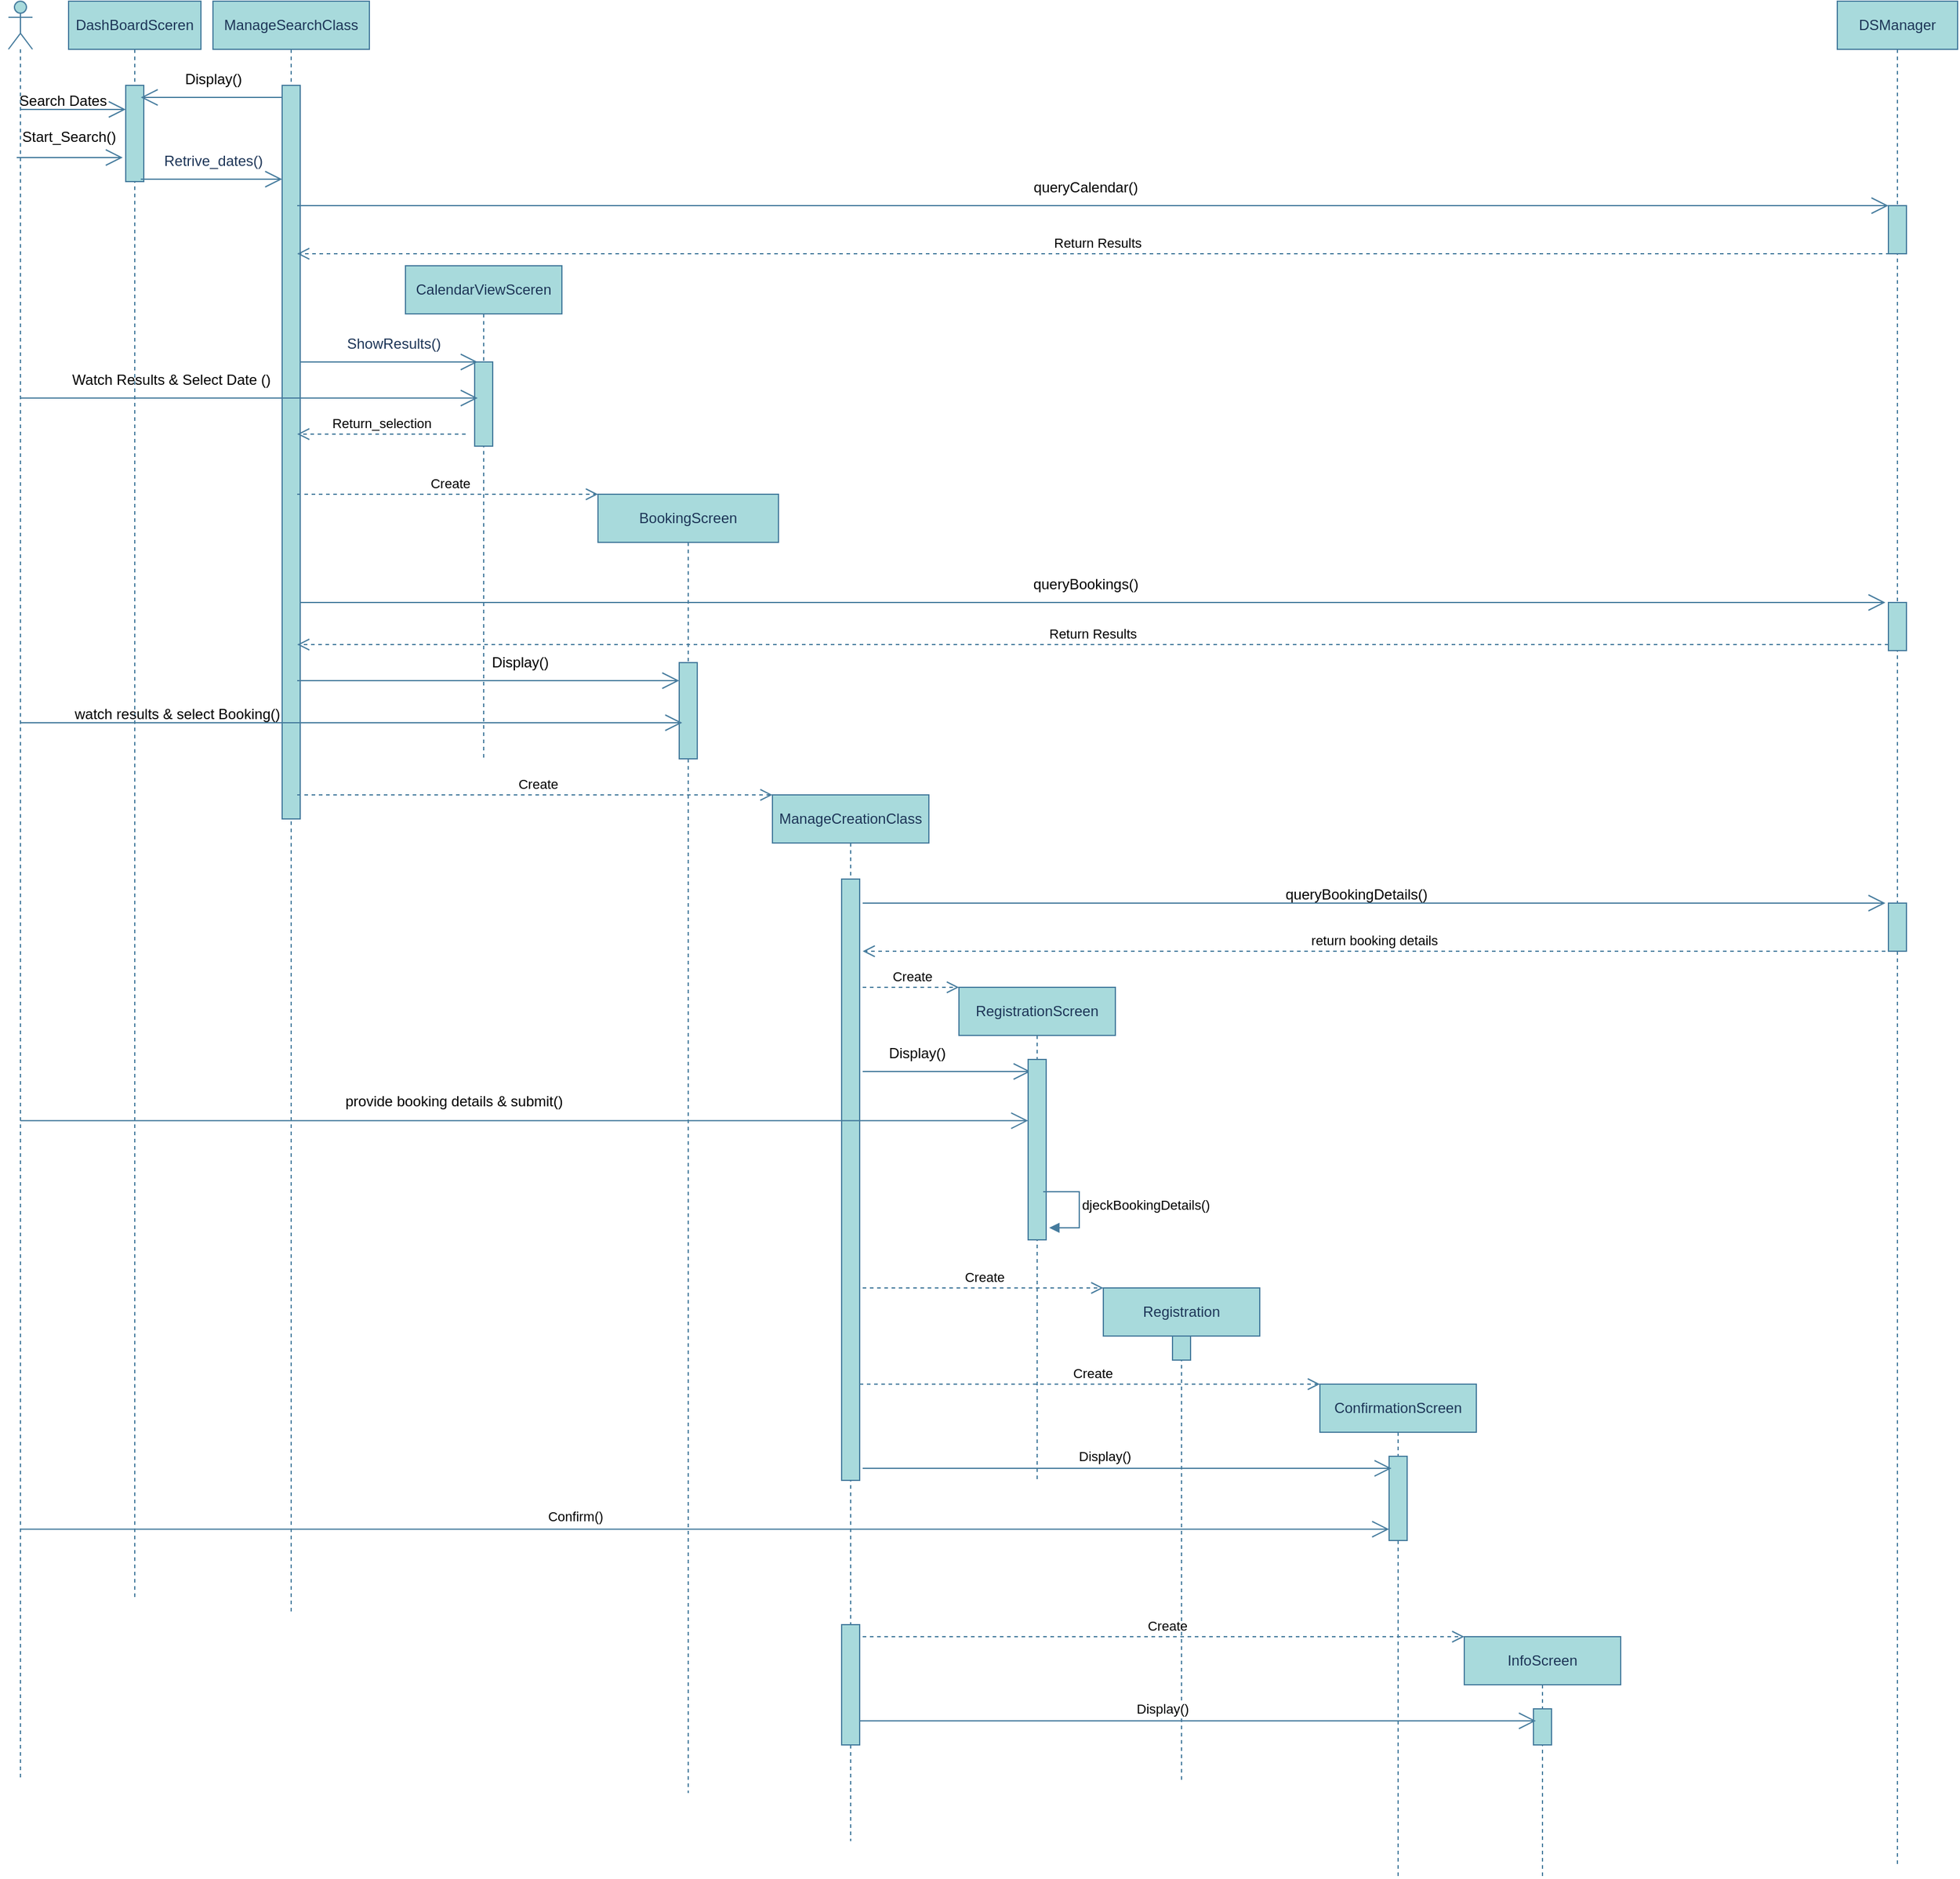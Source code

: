 <mxfile version="26.2.15">
  <diagram name="Page-1" id="N0a0t9EPoNQZTWMjrFMl">
    <mxGraphModel dx="2329" dy="1200" grid="1" gridSize="10" guides="1" tooltips="1" connect="1" arrows="1" fold="1" page="1" pageScale="1" pageWidth="850" pageHeight="1100" math="0" shadow="0">
      <root>
        <mxCell id="0" />
        <mxCell id="1" parent="0" />
        <mxCell id="Lms2Rw09FnlUKu-rwCS1-1" value="" style="shape=umlLifeline;perimeter=lifelinePerimeter;whiteSpace=wrap;html=1;container=1;dropTarget=0;collapsible=0;recursiveResize=0;outlineConnect=0;portConstraint=eastwest;newEdgeStyle={&quot;curved&quot;:0,&quot;rounded&quot;:0};participant=umlActor;labelBackgroundColor=none;fillColor=#A8DADC;strokeColor=#457B9D;fontColor=#1D3557;" parent="1" vertex="1">
          <mxGeometry x="10" width="20" height="1480" as="geometry" />
        </mxCell>
        <mxCell id="Lms2Rw09FnlUKu-rwCS1-2" value="DashBoardSceren" style="shape=umlLifeline;perimeter=lifelinePerimeter;whiteSpace=wrap;html=1;container=1;dropTarget=0;collapsible=0;recursiveResize=0;outlineConnect=0;portConstraint=eastwest;newEdgeStyle={&quot;curved&quot;:0,&quot;rounded&quot;:0};labelBackgroundColor=none;fillColor=#A8DADC;strokeColor=#457B9D;fontColor=#1D3557;" parent="1" vertex="1">
          <mxGeometry x="60" width="110" height="1330" as="geometry" />
        </mxCell>
        <mxCell id="Lms2Rw09FnlUKu-rwCS1-20" value="" style="html=1;points=[[0,0,0,0,5],[0,1,0,0,-5],[1,0,0,0,5],[1,1,0,0,-5]];perimeter=orthogonalPerimeter;outlineConnect=0;targetShapes=umlLifeline;portConstraint=eastwest;newEdgeStyle={&quot;curved&quot;:0,&quot;rounded&quot;:0};labelBackgroundColor=none;fillColor=#A8DADC;strokeColor=#457B9D;fontColor=#1D3557;" parent="Lms2Rw09FnlUKu-rwCS1-2" vertex="1">
          <mxGeometry x="47.5" y="70" width="15" height="80" as="geometry" />
        </mxCell>
        <mxCell id="Lms2Rw09FnlUKu-rwCS1-3" value="DSManager" style="shape=umlLifeline;perimeter=lifelinePerimeter;whiteSpace=wrap;html=1;container=1;dropTarget=0;collapsible=0;recursiveResize=0;outlineConnect=0;portConstraint=eastwest;newEdgeStyle={&quot;curved&quot;:0,&quot;rounded&quot;:0};labelBackgroundColor=none;fillColor=#A8DADC;strokeColor=#457B9D;fontColor=#1D3557;" parent="1" vertex="1">
          <mxGeometry x="1530" width="100" height="1550" as="geometry" />
        </mxCell>
        <mxCell id="Lms2Rw09FnlUKu-rwCS1-4" value="" style="html=1;points=[[0,0,0,0,5],[0,1,0,0,-5],[1,0,0,0,5],[1,1,0,0,-5]];perimeter=orthogonalPerimeter;outlineConnect=0;targetShapes=umlLifeline;portConstraint=eastwest;newEdgeStyle={&quot;curved&quot;:0,&quot;rounded&quot;:0};labelBackgroundColor=none;fillColor=#A8DADC;strokeColor=#457B9D;fontColor=#1D3557;" parent="Lms2Rw09FnlUKu-rwCS1-3" vertex="1">
          <mxGeometry x="42.5" y="170" width="15" height="40" as="geometry" />
        </mxCell>
        <mxCell id="Lms2Rw09FnlUKu-rwCS1-5" value="" style="html=1;points=[[0,0,0,0,5],[0,1,0,0,-5],[1,0,0,0,5],[1,1,0,0,-5]];perimeter=orthogonalPerimeter;outlineConnect=0;targetShapes=umlLifeline;portConstraint=eastwest;newEdgeStyle={&quot;curved&quot;:0,&quot;rounded&quot;:0};labelBackgroundColor=none;fillColor=#A8DADC;strokeColor=#457B9D;fontColor=#1D3557;" parent="Lms2Rw09FnlUKu-rwCS1-3" vertex="1">
          <mxGeometry x="42.5" y="500" width="15" height="40" as="geometry" />
        </mxCell>
        <mxCell id="Lms2Rw09FnlUKu-rwCS1-52" value="" style="html=1;points=[[0,0,0,0,5],[0,1,0,0,-5],[1,0,0,0,5],[1,1,0,0,-5]];perimeter=orthogonalPerimeter;outlineConnect=0;targetShapes=umlLifeline;portConstraint=eastwest;newEdgeStyle={&quot;curved&quot;:0,&quot;rounded&quot;:0};labelBackgroundColor=none;fillColor=#A8DADC;strokeColor=#457B9D;fontColor=#1D3557;" parent="Lms2Rw09FnlUKu-rwCS1-3" vertex="1">
          <mxGeometry x="42.5" y="750" width="15" height="40" as="geometry" />
        </mxCell>
        <mxCell id="Lms2Rw09FnlUKu-rwCS1-8" value="ManageSearchClass" style="shape=umlLifeline;perimeter=lifelinePerimeter;whiteSpace=wrap;html=1;container=1;dropTarget=0;collapsible=0;recursiveResize=0;outlineConnect=0;portConstraint=eastwest;newEdgeStyle={&quot;curved&quot;:0,&quot;rounded&quot;:0};labelBackgroundColor=none;fillColor=#A8DADC;strokeColor=#457B9D;fontColor=#1D3557;" parent="1" vertex="1">
          <mxGeometry x="180" width="130" height="1340" as="geometry" />
        </mxCell>
        <mxCell id="Lms2Rw09FnlUKu-rwCS1-9" value="" style="html=1;points=[[0,0,0,0,5],[0,1,0,0,-5],[1,0,0,0,5],[1,1,0,0,-5]];perimeter=orthogonalPerimeter;outlineConnect=0;targetShapes=umlLifeline;portConstraint=eastwest;newEdgeStyle={&quot;curved&quot;:0,&quot;rounded&quot;:0};labelBackgroundColor=none;fillColor=#A8DADC;strokeColor=#457B9D;fontColor=#1D3557;" parent="Lms2Rw09FnlUKu-rwCS1-8" vertex="1">
          <mxGeometry x="57.5" y="70" width="15" height="610" as="geometry" />
        </mxCell>
        <mxCell id="Lms2Rw09FnlUKu-rwCS1-10" value="BookingScreen" style="shape=umlLifeline;perimeter=lifelinePerimeter;whiteSpace=wrap;html=1;container=1;dropTarget=0;collapsible=0;recursiveResize=0;outlineConnect=0;portConstraint=eastwest;newEdgeStyle={&quot;curved&quot;:0,&quot;rounded&quot;:0};strokeColor=#457B9D;fontColor=#1D3557;fillColor=#A8DADC;" parent="1" vertex="1">
          <mxGeometry x="500" y="410" width="150" height="1080" as="geometry" />
        </mxCell>
        <mxCell id="Lms2Rw09FnlUKu-rwCS1-11" value="" style="html=1;points=[[0,0,0,0,5],[0,1,0,0,-5],[1,0,0,0,5],[1,1,0,0,-5]];perimeter=orthogonalPerimeter;outlineConnect=0;targetShapes=umlLifeline;portConstraint=eastwest;newEdgeStyle={&quot;curved&quot;:0,&quot;rounded&quot;:0};labelBackgroundColor=none;fillColor=#A8DADC;strokeColor=#457B9D;fontColor=#1D3557;" parent="Lms2Rw09FnlUKu-rwCS1-10" vertex="1">
          <mxGeometry x="67.5" y="140" width="15" height="80" as="geometry" />
        </mxCell>
        <mxCell id="Lms2Rw09FnlUKu-rwCS1-14" value="CalendarViewSceren" style="shape=umlLifeline;perimeter=lifelinePerimeter;whiteSpace=wrap;html=1;container=1;dropTarget=0;collapsible=0;recursiveResize=0;outlineConnect=0;portConstraint=eastwest;newEdgeStyle={&quot;curved&quot;:0,&quot;rounded&quot;:0};labelBackgroundColor=none;fillColor=#A8DADC;strokeColor=#457B9D;fontColor=#1D3557;" parent="1" vertex="1">
          <mxGeometry x="340" y="220" width="130" height="410" as="geometry" />
        </mxCell>
        <mxCell id="Lms2Rw09FnlUKu-rwCS1-32" value="" style="html=1;points=[[0,0,0,0,5],[0,1,0,0,-5],[1,0,0,0,5],[1,1,0,0,-5]];perimeter=orthogonalPerimeter;outlineConnect=0;targetShapes=umlLifeline;portConstraint=eastwest;newEdgeStyle={&quot;curved&quot;:0,&quot;rounded&quot;:0};labelBackgroundColor=none;fillColor=#A8DADC;strokeColor=#457B9D;fontColor=#1D3557;" parent="Lms2Rw09FnlUKu-rwCS1-14" vertex="1">
          <mxGeometry x="57.5" y="80" width="15" height="70" as="geometry" />
        </mxCell>
        <mxCell id="Lms2Rw09FnlUKu-rwCS1-17" value="ManageCreationClass" style="shape=umlLifeline;perimeter=lifelinePerimeter;whiteSpace=wrap;html=1;container=1;dropTarget=0;collapsible=0;recursiveResize=0;outlineConnect=0;portConstraint=eastwest;newEdgeStyle={&quot;curved&quot;:0,&quot;rounded&quot;:0};labelBackgroundColor=none;fillColor=#A8DADC;strokeColor=#457B9D;fontColor=#1D3557;" parent="1" vertex="1">
          <mxGeometry x="645" y="660" width="130" height="870" as="geometry" />
        </mxCell>
        <mxCell id="Lms2Rw09FnlUKu-rwCS1-58" value="" style="html=1;points=[[0,0,0,0,5],[0,1,0,0,-5],[1,0,0,0,5],[1,1,0,0,-5]];perimeter=orthogonalPerimeter;outlineConnect=0;targetShapes=umlLifeline;portConstraint=eastwest;newEdgeStyle={&quot;curved&quot;:0,&quot;rounded&quot;:0};labelBackgroundColor=none;fillColor=#A8DADC;strokeColor=#457B9D;fontColor=#1D3557;" parent="Lms2Rw09FnlUKu-rwCS1-17" vertex="1">
          <mxGeometry x="57.5" y="70" width="15" height="500" as="geometry" />
        </mxCell>
        <mxCell id="EBZgVdZOEo4wGRid4a5R-24" value="" style="html=1;points=[[0,0,0,0,5],[0,1,0,0,-5],[1,0,0,0,5],[1,1,0,0,-5]];perimeter=orthogonalPerimeter;outlineConnect=0;targetShapes=umlLifeline;portConstraint=eastwest;newEdgeStyle={&quot;curved&quot;:0,&quot;rounded&quot;:0};labelBackgroundColor=none;fillColor=#A8DADC;strokeColor=#457B9D;fontColor=#1D3557;" parent="Lms2Rw09FnlUKu-rwCS1-17" vertex="1">
          <mxGeometry x="57.5" y="690" width="15" height="100" as="geometry" />
        </mxCell>
        <mxCell id="Lms2Rw09FnlUKu-rwCS1-19" value="Search Dates" style="text;html=1;align=center;verticalAlign=middle;resizable=0;points=[];autosize=1;strokeColor=none;fillColor=none;" parent="1" vertex="1">
          <mxGeometry x="5" y="68" width="100" height="30" as="geometry" />
        </mxCell>
        <mxCell id="Lms2Rw09FnlUKu-rwCS1-21" value="" style="endArrow=open;endFill=1;endSize=12;html=1;rounded=0;labelBackgroundColor=none;fontColor=default;strokeColor=#457B9D;" parent="1" target="Lms2Rw09FnlUKu-rwCS1-20" edge="1">
          <mxGeometry width="160" relative="1" as="geometry">
            <mxPoint x="20" y="90" as="sourcePoint" />
            <mxPoint x="98" y="90" as="targetPoint" />
          </mxGeometry>
        </mxCell>
        <mxCell id="Lms2Rw09FnlUKu-rwCS1-22" value="" style="endArrow=open;endFill=1;endSize=12;html=1;rounded=0;labelBackgroundColor=none;fontColor=default;strokeColor=#457B9D;" parent="1" edge="1">
          <mxGeometry width="160" relative="1" as="geometry">
            <mxPoint x="16.855" y="130" as="sourcePoint" />
            <mxPoint x="105" y="130" as="targetPoint" />
          </mxGeometry>
        </mxCell>
        <mxCell id="Lms2Rw09FnlUKu-rwCS1-23" value="Start_Search()" style="text;html=1;align=center;verticalAlign=middle;resizable=0;points=[];autosize=1;strokeColor=none;fillColor=none;" parent="1" vertex="1">
          <mxGeometry x="10" y="98" width="100" height="30" as="geometry" />
        </mxCell>
        <mxCell id="Lms2Rw09FnlUKu-rwCS1-24" value="" style="endArrow=open;endFill=1;endSize=12;html=1;rounded=0;labelBackgroundColor=none;fontColor=default;strokeColor=#457B9D;" parent="1" edge="1">
          <mxGeometry width="160" relative="1" as="geometry">
            <mxPoint x="237.5" y="80" as="sourcePoint" />
            <mxPoint x="120" y="80" as="targetPoint" />
            <Array as="points">
              <mxPoint x="199.5" y="80" />
              <mxPoint x="149.5" y="80" />
            </Array>
          </mxGeometry>
        </mxCell>
        <mxCell id="Lms2Rw09FnlUKu-rwCS1-25" value="Display()" style="text;html=1;align=center;verticalAlign=middle;resizable=0;points=[];autosize=1;strokeColor=none;fillColor=none;" parent="1" vertex="1">
          <mxGeometry x="145" y="50" width="70" height="30" as="geometry" />
        </mxCell>
        <mxCell id="Lms2Rw09FnlUKu-rwCS1-26" value="Retrive_dates()" style="text;html=1;align=center;verticalAlign=middle;resizable=0;points=[];autosize=1;strokeColor=none;fillColor=none;fontColor=#1D3557;labelBackgroundColor=none;" parent="1" vertex="1">
          <mxGeometry x="125" y="118" width="110" height="30" as="geometry" />
        </mxCell>
        <mxCell id="Lms2Rw09FnlUKu-rwCS1-27" value="" style="endArrow=open;endFill=1;endSize=12;html=1;rounded=0;labelBackgroundColor=none;fontColor=default;strokeColor=#457B9D;" parent="1" target="Lms2Rw09FnlUKu-rwCS1-9" edge="1">
          <mxGeometry width="160" relative="1" as="geometry">
            <mxPoint x="120.005" y="148" as="sourcePoint" />
            <mxPoint x="208.15" y="148" as="targetPoint" />
          </mxGeometry>
        </mxCell>
        <mxCell id="Lms2Rw09FnlUKu-rwCS1-28" value="" style="endArrow=open;endFill=1;endSize=12;html=1;rounded=0;labelBackgroundColor=none;fontColor=default;strokeColor=#457B9D;" parent="1" target="Lms2Rw09FnlUKu-rwCS1-4" edge="1">
          <mxGeometry width="160" relative="1" as="geometry">
            <mxPoint x="250" y="170" as="sourcePoint" />
            <mxPoint x="1325" y="170" as="targetPoint" />
            <Array as="points">
              <mxPoint x="320" y="170" />
            </Array>
          </mxGeometry>
        </mxCell>
        <mxCell id="Lms2Rw09FnlUKu-rwCS1-29" value="queryCalendar()" style="text;html=1;align=center;verticalAlign=middle;resizable=0;points=[];autosize=1;strokeColor=none;fillColor=none;" parent="1" vertex="1">
          <mxGeometry x="850" y="140" width="110" height="30" as="geometry" />
        </mxCell>
        <mxCell id="Lms2Rw09FnlUKu-rwCS1-30" value="Return Results" style="html=1;verticalAlign=bottom;endArrow=open;dashed=1;endSize=8;curved=0;rounded=0;strokeColor=#457B9D;fontColor=default;labelBackgroundColor=none;" parent="1" source="Lms2Rw09FnlUKu-rwCS1-3" edge="1">
          <mxGeometry relative="1" as="geometry">
            <mxPoint x="1325" y="210" as="sourcePoint" />
            <mxPoint x="250" y="210" as="targetPoint" />
          </mxGeometry>
        </mxCell>
        <mxCell id="Lms2Rw09FnlUKu-rwCS1-31" value="" style="endArrow=open;endFill=1;endSize=12;html=1;rounded=0;labelBackgroundColor=none;fontColor=default;strokeColor=#457B9D;" parent="1" edge="1">
          <mxGeometry width="160" relative="1" as="geometry">
            <mxPoint x="253" y="300" as="sourcePoint" />
            <mxPoint x="400" y="300" as="targetPoint" />
          </mxGeometry>
        </mxCell>
        <mxCell id="Lms2Rw09FnlUKu-rwCS1-33" value="ShowResults()" style="text;html=1;align=center;verticalAlign=middle;resizable=0;points=[];autosize=1;strokeColor=none;fillColor=none;fontColor=#1D3557;labelBackgroundColor=none;" parent="1" vertex="1">
          <mxGeometry x="280" y="270" width="100" height="30" as="geometry" />
        </mxCell>
        <mxCell id="Lms2Rw09FnlUKu-rwCS1-34" value="" style="endArrow=open;endFill=1;endSize=12;html=1;rounded=0;labelBackgroundColor=none;fontColor=default;strokeColor=#457B9D;" parent="1" edge="1">
          <mxGeometry width="160" relative="1" as="geometry">
            <mxPoint x="20.004" y="330" as="sourcePoint" />
            <mxPoint x="400" y="330" as="targetPoint" />
          </mxGeometry>
        </mxCell>
        <mxCell id="Lms2Rw09FnlUKu-rwCS1-36" value="Watch Results &amp;amp; Select Date ()" style="text;html=1;align=center;verticalAlign=middle;resizable=0;points=[];autosize=1;strokeColor=none;fillColor=none;" parent="1" vertex="1">
          <mxGeometry x="50" y="300" width="190" height="30" as="geometry" />
        </mxCell>
        <mxCell id="Lms2Rw09FnlUKu-rwCS1-39" value="Return_selection" style="html=1;verticalAlign=bottom;endArrow=open;dashed=1;endSize=8;curved=0;rounded=0;strokeColor=#457B9D;fontColor=default;labelBackgroundColor=none;" parent="1" edge="1">
          <mxGeometry relative="1" as="geometry">
            <mxPoint x="390" y="360" as="sourcePoint" />
            <mxPoint x="250" y="360" as="targetPoint" />
          </mxGeometry>
        </mxCell>
        <mxCell id="Lms2Rw09FnlUKu-rwCS1-40" value="Create" style="html=1;verticalAlign=bottom;endArrow=open;dashed=1;endSize=8;curved=0;rounded=0;strokeColor=#457B9D;fontColor=default;labelBackgroundColor=none;" parent="1" edge="1">
          <mxGeometry x="0.01" relative="1" as="geometry">
            <mxPoint x="250" y="410" as="sourcePoint" />
            <mxPoint x="500" y="410" as="targetPoint" />
            <mxPoint as="offset" />
          </mxGeometry>
        </mxCell>
        <mxCell id="Lms2Rw09FnlUKu-rwCS1-41" value="" style="endArrow=open;endFill=1;endSize=12;html=1;rounded=0;labelBackgroundColor=none;fontColor=default;strokeColor=#457B9D;" parent="1" source="Lms2Rw09FnlUKu-rwCS1-9" edge="1">
          <mxGeometry width="160" relative="1" as="geometry">
            <mxPoint x="245" y="500" as="sourcePoint" />
            <mxPoint x="1570" y="500" as="targetPoint" />
            <Array as="points" />
          </mxGeometry>
        </mxCell>
        <mxCell id="Lms2Rw09FnlUKu-rwCS1-42" value="queryBookings()" style="text;html=1;align=center;verticalAlign=middle;resizable=0;points=[];autosize=1;strokeColor=none;fillColor=none;" parent="1" vertex="1">
          <mxGeometry x="850" y="470" width="110" height="30" as="geometry" />
        </mxCell>
        <mxCell id="Lms2Rw09FnlUKu-rwCS1-43" value="Return Results" style="html=1;verticalAlign=bottom;endArrow=open;dashed=1;endSize=8;curved=0;rounded=0;strokeColor=#457B9D;fontColor=default;labelBackgroundColor=none;exitX=0;exitY=1;exitDx=0;exitDy=-5;exitPerimeter=0;" parent="1" source="Lms2Rw09FnlUKu-rwCS1-5" edge="1">
          <mxGeometry relative="1" as="geometry">
            <mxPoint x="1322.5" y="580" as="sourcePoint" />
            <mxPoint x="250" y="535" as="targetPoint" />
          </mxGeometry>
        </mxCell>
        <mxCell id="Lms2Rw09FnlUKu-rwCS1-45" value="" style="endArrow=open;endFill=1;endSize=12;html=1;rounded=0;strokeColor=#457B9D;fontColor=default;labelBackgroundColor=none;" parent="1" target="Lms2Rw09FnlUKu-rwCS1-11" edge="1">
          <mxGeometry width="160" relative="1" as="geometry">
            <mxPoint x="250" y="565" as="sourcePoint" />
            <mxPoint x="380" y="565" as="targetPoint" />
          </mxGeometry>
        </mxCell>
        <mxCell id="Lms2Rw09FnlUKu-rwCS1-47" value="Display()" style="text;html=1;align=center;verticalAlign=middle;resizable=0;points=[];autosize=1;strokeColor=none;fillColor=none;" parent="1" vertex="1">
          <mxGeometry x="400" y="535" width="70" height="30" as="geometry" />
        </mxCell>
        <mxCell id="Lms2Rw09FnlUKu-rwCS1-48" value="" style="endArrow=open;endFill=1;endSize=12;html=1;rounded=0;labelBackgroundColor=none;fontColor=default;strokeColor=#457B9D;" parent="1" edge="1">
          <mxGeometry width="160" relative="1" as="geometry">
            <mxPoint x="20.004" y="600" as="sourcePoint" />
            <mxPoint x="570" y="600" as="targetPoint" />
          </mxGeometry>
        </mxCell>
        <mxCell id="Lms2Rw09FnlUKu-rwCS1-57" value="Create" style="html=1;verticalAlign=bottom;endArrow=open;dashed=1;endSize=8;curved=0;rounded=0;strokeColor=#457B9D;fontColor=default;labelBackgroundColor=none;" parent="1" edge="1">
          <mxGeometry x="0.01" relative="1" as="geometry">
            <mxPoint x="720" y="820" as="sourcePoint" />
            <mxPoint x="800" y="820" as="targetPoint" />
            <mxPoint as="offset" />
          </mxGeometry>
        </mxCell>
        <mxCell id="Lms2Rw09FnlUKu-rwCS1-59" value="" style="endArrow=open;endFill=1;endSize=12;html=1;rounded=0;strokeColor=#457B9D;fontColor=default;labelBackgroundColor=none;" parent="1" edge="1">
          <mxGeometry width="160" relative="1" as="geometry">
            <mxPoint x="720" y="890" as="sourcePoint" />
            <mxPoint x="859.5" y="890" as="targetPoint" />
          </mxGeometry>
        </mxCell>
        <mxCell id="Lms2Rw09FnlUKu-rwCS1-60" value="Display()" style="text;html=1;align=center;verticalAlign=middle;resizable=0;points=[];autosize=1;strokeColor=none;fillColor=none;" parent="1" vertex="1">
          <mxGeometry x="730" y="860" width="70" height="30" as="geometry" />
        </mxCell>
        <mxCell id="Lms2Rw09FnlUKu-rwCS1-61" value="" style="endArrow=open;endFill=1;endSize=12;html=1;rounded=0;strokeColor=#457B9D;fontColor=default;labelBackgroundColor=none;exitX=0.5;exitY=0.629;exitDx=0;exitDy=0;exitPerimeter=0;" parent="1" source="Lms2Rw09FnlUKu-rwCS1-1" edge="1" target="EBZgVdZOEo4wGRid4a5R-9">
          <mxGeometry width="160" relative="1" as="geometry">
            <mxPoint x="30" y="949.38" as="sourcePoint" />
            <mxPoint x="860" y="949.38" as="targetPoint" />
          </mxGeometry>
        </mxCell>
        <mxCell id="Lms2Rw09FnlUKu-rwCS1-62" value="provide booking details &amp;amp; submit()" style="text;html=1;align=center;verticalAlign=middle;resizable=0;points=[];autosize=1;strokeColor=none;fillColor=none;" parent="1" vertex="1">
          <mxGeometry x="280" y="900" width="200" height="30" as="geometry" />
        </mxCell>
        <mxCell id="EBZgVdZOEo4wGRid4a5R-1" value="watch results &amp;amp; select Booking()" style="text;html=1;align=center;verticalAlign=middle;resizable=0;points=[];autosize=1;strokeColor=none;fillColor=none;" parent="1" vertex="1">
          <mxGeometry x="55" y="578" width="190" height="30" as="geometry" />
        </mxCell>
        <mxCell id="EBZgVdZOEo4wGRid4a5R-2" value="Create" style="html=1;verticalAlign=bottom;endArrow=open;dashed=1;endSize=8;curved=0;rounded=0;strokeColor=#457B9D;fontColor=default;labelBackgroundColor=none;" parent="1" edge="1">
          <mxGeometry x="0.01" relative="1" as="geometry">
            <mxPoint x="250" y="660" as="sourcePoint" />
            <mxPoint x="645" y="660" as="targetPoint" />
            <mxPoint as="offset" />
          </mxGeometry>
        </mxCell>
        <mxCell id="EBZgVdZOEo4wGRid4a5R-3" value="" style="endArrow=open;endFill=1;endSize=12;html=1;rounded=0;labelBackgroundColor=none;fontColor=default;strokeColor=#457B9D;" parent="1" edge="1">
          <mxGeometry width="160" relative="1" as="geometry">
            <mxPoint x="720" y="750" as="sourcePoint" />
            <mxPoint x="1570" y="750" as="targetPoint" />
            <Array as="points" />
          </mxGeometry>
        </mxCell>
        <mxCell id="EBZgVdZOEo4wGRid4a5R-4" value="queryBookingDetails()" style="text;html=1;align=center;verticalAlign=middle;resizable=0;points=[];autosize=1;strokeColor=none;fillColor=none;" parent="1" vertex="1">
          <mxGeometry x="1060" y="728" width="140" height="30" as="geometry" />
        </mxCell>
        <mxCell id="EBZgVdZOEo4wGRid4a5R-5" value="return booking details" style="html=1;verticalAlign=bottom;endArrow=open;dashed=1;endSize=8;curved=0;rounded=0;strokeColor=#457B9D;fontColor=default;labelBackgroundColor=none;" parent="1" edge="1">
          <mxGeometry relative="1" as="geometry">
            <mxPoint x="1570" y="790" as="sourcePoint" />
            <mxPoint x="720" y="790" as="targetPoint" />
          </mxGeometry>
        </mxCell>
        <mxCell id="EBZgVdZOEo4wGRid4a5R-8" value="RegistrationScreen" style="shape=umlLifeline;perimeter=lifelinePerimeter;whiteSpace=wrap;html=1;container=1;dropTarget=0;collapsible=0;recursiveResize=0;outlineConnect=0;portConstraint=eastwest;newEdgeStyle={&quot;curved&quot;:0,&quot;rounded&quot;:0};labelBackgroundColor=none;fillColor=#A8DADC;strokeColor=#457B9D;fontColor=#1D3557;" parent="1" vertex="1">
          <mxGeometry x="800" y="820" width="130" height="410" as="geometry" />
        </mxCell>
        <mxCell id="EBZgVdZOEo4wGRid4a5R-9" value="" style="html=1;points=[[0,0,0,0,5],[0,1,0,0,-5],[1,0,0,0,5],[1,1,0,0,-5]];perimeter=orthogonalPerimeter;outlineConnect=0;targetShapes=umlLifeline;portConstraint=eastwest;newEdgeStyle={&quot;curved&quot;:0,&quot;rounded&quot;:0};labelBackgroundColor=none;fillColor=#A8DADC;strokeColor=#457B9D;fontColor=#1D3557;" parent="EBZgVdZOEo4wGRid4a5R-8" vertex="1">
          <mxGeometry x="57.5" y="60" width="15" height="150" as="geometry" />
        </mxCell>
        <mxCell id="EBZgVdZOEo4wGRid4a5R-10" value="" style="html=1;align=left;spacingLeft=2;endArrow=block;rounded=0;edgeStyle=orthogonalEdgeStyle;curved=0;rounded=0;strokeColor=#457B9D;fontColor=default;labelBackgroundColor=none;" parent="1" edge="1">
          <mxGeometry x="-0.294" y="58" relative="1" as="geometry">
            <mxPoint x="870" y="990" as="sourcePoint" />
            <Array as="points">
              <mxPoint x="900" y="1020" />
            </Array>
            <mxPoint x="-8" y="-30" as="offset" />
            <mxPoint x="875" y="1020" as="targetPoint" />
          </mxGeometry>
        </mxCell>
        <mxCell id="EBZgVdZOEo4wGRid4a5R-12" value="djeckBookingDetails()" style="edgeLabel;html=1;align=center;verticalAlign=middle;resizable=0;points=[];" parent="EBZgVdZOEo4wGRid4a5R-10" vertex="1" connectable="0">
          <mxGeometry x="-0.012" y="5" relative="1" as="geometry">
            <mxPoint x="50" y="-1" as="offset" />
          </mxGeometry>
        </mxCell>
        <mxCell id="EBZgVdZOEo4wGRid4a5R-13" value="" style="endArrow=open;endFill=1;endSize=12;html=1;rounded=0;strokeColor=#457B9D;fontColor=default;labelBackgroundColor=none;exitX=0.5;exitY=0.629;exitDx=0;exitDy=0;exitPerimeter=0;" parent="1" target="EBZgVdZOEo4wGRid4a5R-18" edge="1">
          <mxGeometry width="160" relative="1" as="geometry">
            <mxPoint x="20" y="1270.62" as="sourcePoint" />
            <mxPoint x="1060" y="1270" as="targetPoint" />
          </mxGeometry>
        </mxCell>
        <mxCell id="EBZgVdZOEo4wGRid4a5R-23" value="Confirm()" style="edgeLabel;html=1;align=center;verticalAlign=middle;resizable=0;points=[];" parent="EBZgVdZOEo4wGRid4a5R-13" vertex="1" connectable="0">
          <mxGeometry x="-0.341" y="3" relative="1" as="geometry">
            <mxPoint x="86" y="-8" as="offset" />
          </mxGeometry>
        </mxCell>
        <mxCell id="EBZgVdZOEo4wGRid4a5R-14" value="Registration" style="shape=umlLifeline;perimeter=lifelinePerimeter;whiteSpace=wrap;html=1;container=1;dropTarget=0;collapsible=0;recursiveResize=0;outlineConnect=0;portConstraint=eastwest;newEdgeStyle={&quot;curved&quot;:0,&quot;rounded&quot;:0};labelBackgroundColor=none;fillColor=#A8DADC;strokeColor=#457B9D;fontColor=#1D3557;" parent="1" vertex="1">
          <mxGeometry x="920" y="1070" width="130" height="410" as="geometry" />
        </mxCell>
        <mxCell id="EBZgVdZOEo4wGRid4a5R-15" value="" style="html=1;points=[[0,0,0,0,5],[0,1,0,0,-5],[1,0,0,0,5],[1,1,0,0,-5]];perimeter=orthogonalPerimeter;outlineConnect=0;targetShapes=umlLifeline;portConstraint=eastwest;newEdgeStyle={&quot;curved&quot;:0,&quot;rounded&quot;:0};labelBackgroundColor=none;fillColor=#A8DADC;strokeColor=#457B9D;fontColor=#1D3557;" parent="EBZgVdZOEo4wGRid4a5R-14" vertex="1">
          <mxGeometry x="57.5" y="40" width="15" height="20" as="geometry" />
        </mxCell>
        <mxCell id="EBZgVdZOEo4wGRid4a5R-16" value="Create" style="html=1;verticalAlign=bottom;endArrow=open;dashed=1;endSize=8;curved=0;rounded=0;strokeColor=#457B9D;fontColor=default;labelBackgroundColor=none;" parent="1" edge="1">
          <mxGeometry x="0.01" relative="1" as="geometry">
            <mxPoint x="720" y="1070" as="sourcePoint" />
            <mxPoint x="920" y="1070" as="targetPoint" />
            <mxPoint as="offset" />
          </mxGeometry>
        </mxCell>
        <mxCell id="EBZgVdZOEo4wGRid4a5R-17" value="ConfirmationScreen" style="shape=umlLifeline;perimeter=lifelinePerimeter;whiteSpace=wrap;html=1;container=1;dropTarget=0;collapsible=0;recursiveResize=0;outlineConnect=0;portConstraint=eastwest;newEdgeStyle={&quot;curved&quot;:0,&quot;rounded&quot;:0};labelBackgroundColor=none;fillColor=#A8DADC;strokeColor=#457B9D;fontColor=#1D3557;" parent="1" vertex="1">
          <mxGeometry x="1100" y="1150" width="130" height="410" as="geometry" />
        </mxCell>
        <mxCell id="EBZgVdZOEo4wGRid4a5R-18" value="" style="html=1;points=[[0,0,0,0,5],[0,1,0,0,-5],[1,0,0,0,5],[1,1,0,0,-5]];perimeter=orthogonalPerimeter;outlineConnect=0;targetShapes=umlLifeline;portConstraint=eastwest;newEdgeStyle={&quot;curved&quot;:0,&quot;rounded&quot;:0};labelBackgroundColor=none;fillColor=#A8DADC;strokeColor=#457B9D;fontColor=#1D3557;" parent="EBZgVdZOEo4wGRid4a5R-17" vertex="1">
          <mxGeometry x="57.5" y="60" width="15" height="70" as="geometry" />
        </mxCell>
        <mxCell id="EBZgVdZOEo4wGRid4a5R-19" value="Create" style="html=1;verticalAlign=bottom;endArrow=open;dashed=1;endSize=8;curved=0;rounded=0;strokeColor=#457B9D;fontColor=default;labelBackgroundColor=none;" parent="1" source="Lms2Rw09FnlUKu-rwCS1-58" edge="1">
          <mxGeometry x="0.01" relative="1" as="geometry">
            <mxPoint x="889" y="1150" as="sourcePoint" />
            <mxPoint x="1100" y="1150" as="targetPoint" />
            <mxPoint as="offset" />
          </mxGeometry>
        </mxCell>
        <mxCell id="EBZgVdZOEo4wGRid4a5R-20" value="" style="endArrow=open;endFill=1;endSize=12;html=1;rounded=0;strokeColor=#457B9D;fontColor=default;labelBackgroundColor=none;" parent="1" edge="1">
          <mxGeometry width="160" relative="1" as="geometry">
            <mxPoint x="720" y="1220" as="sourcePoint" />
            <mxPoint x="1159.5" y="1220" as="targetPoint" />
          </mxGeometry>
        </mxCell>
        <mxCell id="EBZgVdZOEo4wGRid4a5R-21" value="Display()" style="edgeLabel;html=1;align=center;verticalAlign=middle;resizable=0;points=[];" parent="EBZgVdZOEo4wGRid4a5R-20" vertex="1" connectable="0">
          <mxGeometry x="-0.165" y="2" relative="1" as="geometry">
            <mxPoint x="17" y="-8" as="offset" />
          </mxGeometry>
        </mxCell>
        <mxCell id="EBZgVdZOEo4wGRid4a5R-25" value="InfoScreen" style="shape=umlLifeline;perimeter=lifelinePerimeter;whiteSpace=wrap;html=1;container=1;dropTarget=0;collapsible=0;recursiveResize=0;outlineConnect=0;portConstraint=eastwest;newEdgeStyle={&quot;curved&quot;:0,&quot;rounded&quot;:0};labelBackgroundColor=none;fillColor=#A8DADC;strokeColor=#457B9D;fontColor=#1D3557;" parent="1" vertex="1">
          <mxGeometry x="1220" y="1360" width="130" height="200" as="geometry" />
        </mxCell>
        <mxCell id="EBZgVdZOEo4wGRid4a5R-26" value="" style="html=1;points=[[0,0,0,0,5],[0,1,0,0,-5],[1,0,0,0,5],[1,1,0,0,-5]];perimeter=orthogonalPerimeter;outlineConnect=0;targetShapes=umlLifeline;portConstraint=eastwest;newEdgeStyle={&quot;curved&quot;:0,&quot;rounded&quot;:0};labelBackgroundColor=none;fillColor=#A8DADC;strokeColor=#457B9D;fontColor=#1D3557;" parent="EBZgVdZOEo4wGRid4a5R-25" vertex="1">
          <mxGeometry x="57.5" y="60" width="15" height="30" as="geometry" />
        </mxCell>
        <mxCell id="EBZgVdZOEo4wGRid4a5R-27" value="Create" style="html=1;verticalAlign=bottom;endArrow=open;dashed=1;endSize=8;curved=0;rounded=0;strokeColor=#457B9D;fontColor=default;labelBackgroundColor=none;" parent="1" edge="1">
          <mxGeometry x="0.01" relative="1" as="geometry">
            <mxPoint x="720" y="1360" as="sourcePoint" />
            <mxPoint x="1220" y="1360" as="targetPoint" />
            <mxPoint as="offset" />
          </mxGeometry>
        </mxCell>
        <mxCell id="EBZgVdZOEo4wGRid4a5R-28" value="" style="endArrow=open;endFill=1;endSize=12;html=1;rounded=0;strokeColor=#457B9D;fontColor=default;labelBackgroundColor=none;" parent="1" source="EBZgVdZOEo4wGRid4a5R-24" edge="1">
          <mxGeometry width="160" relative="1" as="geometry">
            <mxPoint x="840" y="1430" as="sourcePoint" />
            <mxPoint x="1279.5" y="1430" as="targetPoint" />
          </mxGeometry>
        </mxCell>
        <mxCell id="EBZgVdZOEo4wGRid4a5R-29" value="Display()" style="edgeLabel;html=1;align=center;verticalAlign=middle;resizable=0;points=[];" parent="EBZgVdZOEo4wGRid4a5R-28" vertex="1" connectable="0">
          <mxGeometry x="-0.165" y="2" relative="1" as="geometry">
            <mxPoint x="17" y="-8" as="offset" />
          </mxGeometry>
        </mxCell>
      </root>
    </mxGraphModel>
  </diagram>
</mxfile>
